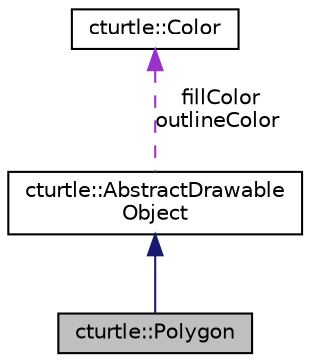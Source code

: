 digraph "cturtle::Polygon"
{
  edge [fontname="Helvetica",fontsize="10",labelfontname="Helvetica",labelfontsize="10"];
  node [fontname="Helvetica",fontsize="10",shape=record];
  Node2 [label="cturtle::Polygon",height=0.2,width=0.4,color="black", fillcolor="grey75", style="filled", fontcolor="black"];
  Node3 -> Node2 [dir="back",color="midnightblue",fontsize="10",style="solid"];
  Node3 [label="cturtle::AbstractDrawable\lObject",height=0.2,width=0.4,color="black", fillcolor="white", style="filled",URL="$classcturtle_1_1AbstractDrawableObject.html",tooltip="AbstractDrawableObject is a base class, intended to be inherited from by all drawable objects..."];
  Node4 -> Node3 [dir="back",color="darkorchid3",fontsize="10",style="dashed",label=" fillColor\noutlineColor" ];
  Node4 [label="cturtle::Color",height=0.2,width=0.4,color="black", fillcolor="white", style="filled",URL="$classcturtle_1_1Color.html"];
}
